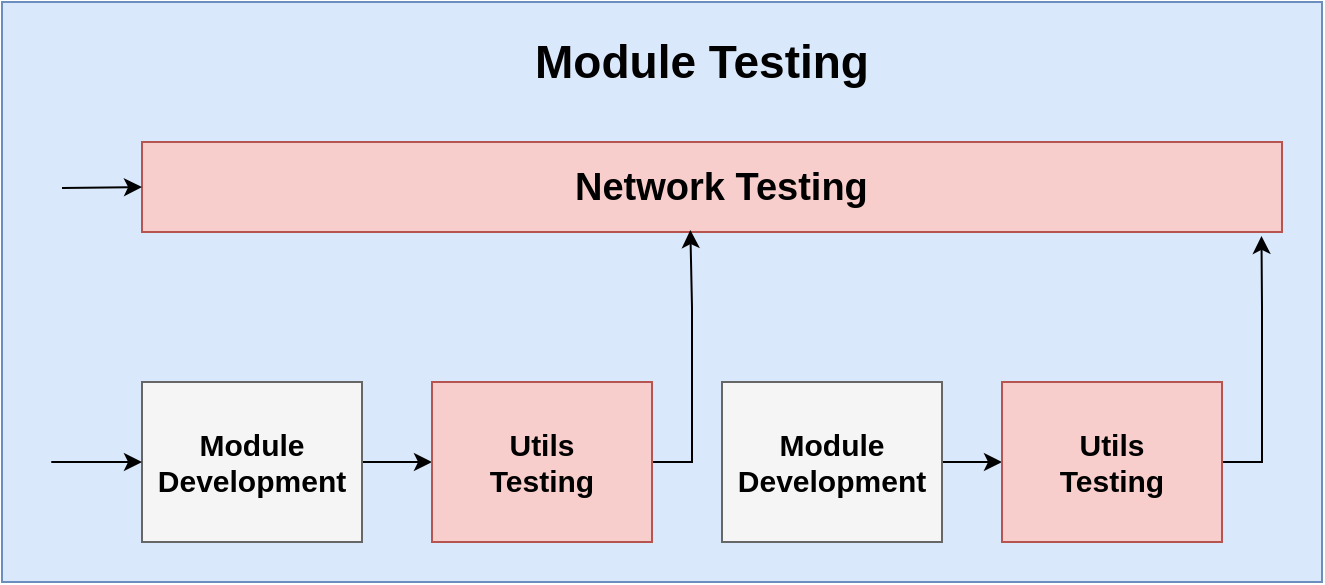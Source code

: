 <mxfile version="14.9.0" type="google"><diagram id="MXh6oyRRy26quvfYtlwm" name="Page-1"><mxGraphModel dx="790" dy="425" grid="1" gridSize="10" guides="1" tooltips="1" connect="1" arrows="1" fold="1" page="1" pageScale="1" pageWidth="2000" pageHeight="2000" math="0" shadow="0"><root><mxCell id="0"/><mxCell id="1" parent="0"/><mxCell id="F1e84s5V2rdNokLy_6CQ-1" value="" style="rounded=0;whiteSpace=wrap;html=1;fillColor=#dae8fc;strokeColor=#6c8ebf;" vertex="1" parent="1"><mxGeometry x="130" y="70" width="660" height="290" as="geometry"/></mxCell><mxCell id="F1e84s5V2rdNokLy_6CQ-2" value="" style="rounded=0;whiteSpace=wrap;html=1;fillColor=#f8cecc;strokeColor=#b85450;" vertex="1" parent="1"><mxGeometry x="200" y="140" width="570" height="45" as="geometry"/></mxCell><mxCell id="F1e84s5V2rdNokLy_6CQ-3" value="&lt;b&gt;&lt;font style=&quot;font-size: 19px&quot;&gt;Network Testing&amp;nbsp;&amp;nbsp;&lt;/font&gt;&lt;/b&gt;" style="text;html=1;strokeColor=none;fillColor=none;align=center;verticalAlign=middle;whiteSpace=wrap;rounded=0;" vertex="1" parent="1"><mxGeometry x="345" y="152.5" width="300" height="20" as="geometry"/></mxCell><mxCell id="F1e84s5V2rdNokLy_6CQ-14" style="edgeStyle=orthogonalEdgeStyle;rounded=0;orthogonalLoop=1;jettySize=auto;html=1;entryX=0;entryY=0.5;entryDx=0;entryDy=0;" edge="1" parent="1" source="F1e84s5V2rdNokLy_6CQ-4" target="F1e84s5V2rdNokLy_6CQ-7"><mxGeometry relative="1" as="geometry"/></mxCell><mxCell id="F1e84s5V2rdNokLy_6CQ-4" value="" style="rounded=0;whiteSpace=wrap;html=1;fillColor=#f5f5f5;strokeColor=#666666;fontColor=#333333;" vertex="1" parent="1"><mxGeometry x="200" y="260" width="110" height="80" as="geometry"/></mxCell><mxCell id="F1e84s5V2rdNokLy_6CQ-5" value="&lt;font size=&quot;1&quot;&gt;&lt;b style=&quot;font-size: 15px&quot;&gt;Module Development&lt;/b&gt;&lt;/font&gt;" style="text;html=1;strokeColor=none;fillColor=none;align=center;verticalAlign=middle;whiteSpace=wrap;rounded=0;" vertex="1" parent="1"><mxGeometry x="235" y="290" width="40" height="20" as="geometry"/></mxCell><mxCell id="F1e84s5V2rdNokLy_6CQ-23" style="edgeStyle=orthogonalEdgeStyle;rounded=0;orthogonalLoop=1;jettySize=auto;html=1;exitX=1;exitY=0.5;exitDx=0;exitDy=0;entryX=0.481;entryY=0.978;entryDx=0;entryDy=0;entryPerimeter=0;" edge="1" parent="1" source="F1e84s5V2rdNokLy_6CQ-7" target="F1e84s5V2rdNokLy_6CQ-2"><mxGeometry relative="1" as="geometry"/></mxCell><mxCell id="F1e84s5V2rdNokLy_6CQ-7" value="&lt;font style=&quot;font-size: 15px&quot;&gt;&lt;b&gt;Utils&lt;br&gt;Testing&lt;br&gt;&lt;/b&gt;&lt;/font&gt;" style="text;html=1;strokeColor=#b85450;fillColor=#f8cecc;align=center;verticalAlign=middle;whiteSpace=wrap;rounded=0;" vertex="1" parent="1"><mxGeometry x="345" y="260" width="110" height="80" as="geometry"/></mxCell><mxCell id="F1e84s5V2rdNokLy_6CQ-16" style="edgeStyle=orthogonalEdgeStyle;rounded=0;orthogonalLoop=1;jettySize=auto;html=1;" edge="1" parent="1" source="F1e84s5V2rdNokLy_6CQ-9" target="F1e84s5V2rdNokLy_6CQ-11"><mxGeometry relative="1" as="geometry"/></mxCell><mxCell id="F1e84s5V2rdNokLy_6CQ-9" value="" style="rounded=0;whiteSpace=wrap;html=1;fillColor=#f5f5f5;strokeColor=#666666;fontColor=#333333;" vertex="1" parent="1"><mxGeometry x="490" y="260" width="110" height="80" as="geometry"/></mxCell><mxCell id="F1e84s5V2rdNokLy_6CQ-10" value="&lt;font size=&quot;1&quot;&gt;&lt;b style=&quot;font-size: 15px&quot;&gt;Module Development&lt;/b&gt;&lt;/font&gt;" style="text;html=1;strokeColor=none;fillColor=none;align=center;verticalAlign=middle;whiteSpace=wrap;rounded=0;" vertex="1" parent="1"><mxGeometry x="525" y="290" width="40" height="20" as="geometry"/></mxCell><mxCell id="F1e84s5V2rdNokLy_6CQ-19" style="edgeStyle=orthogonalEdgeStyle;rounded=0;orthogonalLoop=1;jettySize=auto;html=1;exitX=1;exitY=0.5;exitDx=0;exitDy=0;entryX=0.982;entryY=1.044;entryDx=0;entryDy=0;entryPerimeter=0;" edge="1" parent="1" source="F1e84s5V2rdNokLy_6CQ-11" target="F1e84s5V2rdNokLy_6CQ-2"><mxGeometry relative="1" as="geometry"/></mxCell><mxCell id="F1e84s5V2rdNokLy_6CQ-11" value="&lt;font style=&quot;font-size: 15px&quot;&gt;&lt;b&gt;Utils&lt;br&gt;Testing&lt;br&gt;&lt;/b&gt;&lt;/font&gt;" style="text;html=1;strokeColor=#b85450;fillColor=#f8cecc;align=center;verticalAlign=middle;whiteSpace=wrap;rounded=0;" vertex="1" parent="1"><mxGeometry x="630" y="260" width="110" height="80" as="geometry"/></mxCell><mxCell id="F1e84s5V2rdNokLy_6CQ-22" value="&lt;span style=&quot;font-size: 23px&quot;&gt;&lt;b&gt;Module Testing&lt;/b&gt;&lt;/span&gt;" style="text;html=1;strokeColor=none;fillColor=none;align=center;verticalAlign=middle;whiteSpace=wrap;rounded=0;" vertex="1" parent="1"><mxGeometry x="360" y="90" width="240" height="20" as="geometry"/></mxCell><mxCell id="F1e84s5V2rdNokLy_6CQ-24" value="" style="endArrow=classic;html=1;entryX=0;entryY=0.5;entryDx=0;entryDy=0;" edge="1" parent="1" target="F1e84s5V2rdNokLy_6CQ-2"><mxGeometry width="50" height="50" relative="1" as="geometry"><mxPoint x="160" y="163" as="sourcePoint"/><mxPoint x="370" y="190" as="targetPoint"/></mxGeometry></mxCell><mxCell id="F1e84s5V2rdNokLy_6CQ-26" value="" style="endArrow=classic;html=1;entryX=0;entryY=0.5;entryDx=0;entryDy=0;" edge="1" parent="1" target="F1e84s5V2rdNokLy_6CQ-4"><mxGeometry width="50" height="50" relative="1" as="geometry"><mxPoint x="170" y="300" as="sourcePoint"/><mxPoint x="210" y="172.5" as="targetPoint"/><Array as="points"><mxPoint x="150" y="300"/><mxPoint x="170" y="300"/></Array></mxGeometry></mxCell></root></mxGraphModel></diagram></mxfile>